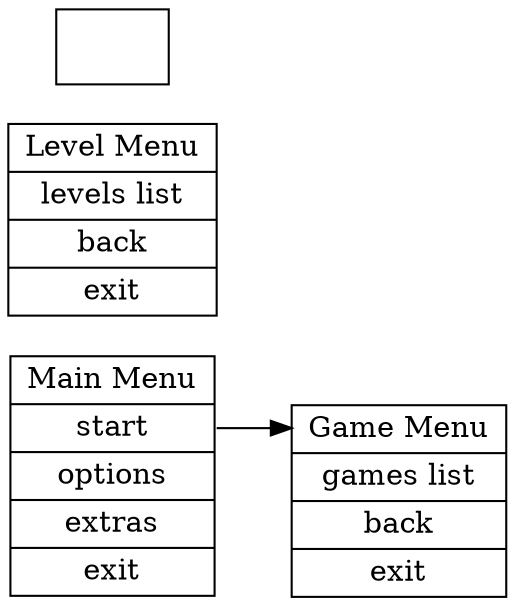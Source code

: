 digraph Menus {
	dpi = 100
	node[shape = record]

	rankdir = LR

	main_menu[label = "<title>Main Menu|<start>start|<options>options|<extras>extras|<exit>exit"];
	game_menu[label = "<title>Game Menu|<list>games list|<back>back|<exit>exit"]
	level_menu[label = "<title>Level Menu|<list>levels list|<back>back|<exit>exit"]

	options_menu[label = ""]


	main_menu:start -> game_menu:title


}
